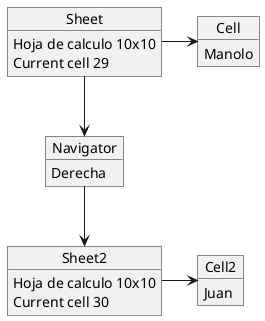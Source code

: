 @startuml Movement

object Sheet {
    Hoja de calculo 10x10
    Current cell 29
}

object Cell {
    Manolo
}

object Navigator {
    Derecha
}

object Sheet2{
    Hoja de calculo 10x10
    Current cell 30
}

object Cell2{
    Juan
}

Sheet -right-> Cell
Sheet --> Navigator
Navigator --> Sheet2
Sheet2 -right-> Cell2


@enduml